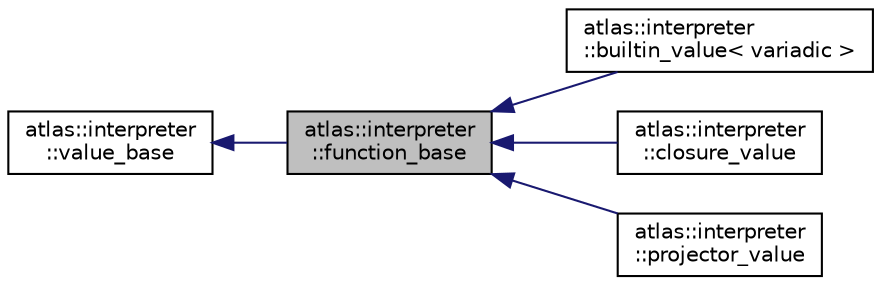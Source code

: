 digraph "atlas::interpreter::function_base"
{
  edge [fontname="Helvetica",fontsize="10",labelfontname="Helvetica",labelfontsize="10"];
  node [fontname="Helvetica",fontsize="10",shape=record];
  rankdir="LR";
  Node1 [label="atlas::interpreter\l::function_base",height=0.2,width=0.4,color="black", fillcolor="grey75", style="filled", fontcolor="black"];
  Node2 -> Node1 [dir="back",color="midnightblue",fontsize="10",style="solid",fontname="Helvetica"];
  Node2 [label="atlas::interpreter\l::value_base",height=0.2,width=0.4,color="black", fillcolor="white", style="filled",URL="$structatlas_1_1interpreter_1_1value__base.html"];
  Node1 -> Node3 [dir="back",color="midnightblue",fontsize="10",style="solid",fontname="Helvetica"];
  Node3 [label="atlas::interpreter\l::builtin_value\< variadic \>",height=0.2,width=0.4,color="black", fillcolor="white", style="filled",URL="$structatlas_1_1interpreter_1_1builtin__value.html"];
  Node1 -> Node4 [dir="back",color="midnightblue",fontsize="10",style="solid",fontname="Helvetica"];
  Node4 [label="atlas::interpreter\l::closure_value",height=0.2,width=0.4,color="black", fillcolor="white", style="filled",URL="$structatlas_1_1interpreter_1_1closure__value.html"];
  Node1 -> Node5 [dir="back",color="midnightblue",fontsize="10",style="solid",fontname="Helvetica"];
  Node5 [label="atlas::interpreter\l::projector_value",height=0.2,width=0.4,color="black", fillcolor="white", style="filled",URL="$structatlas_1_1interpreter_1_1projector__value.html"];
}
